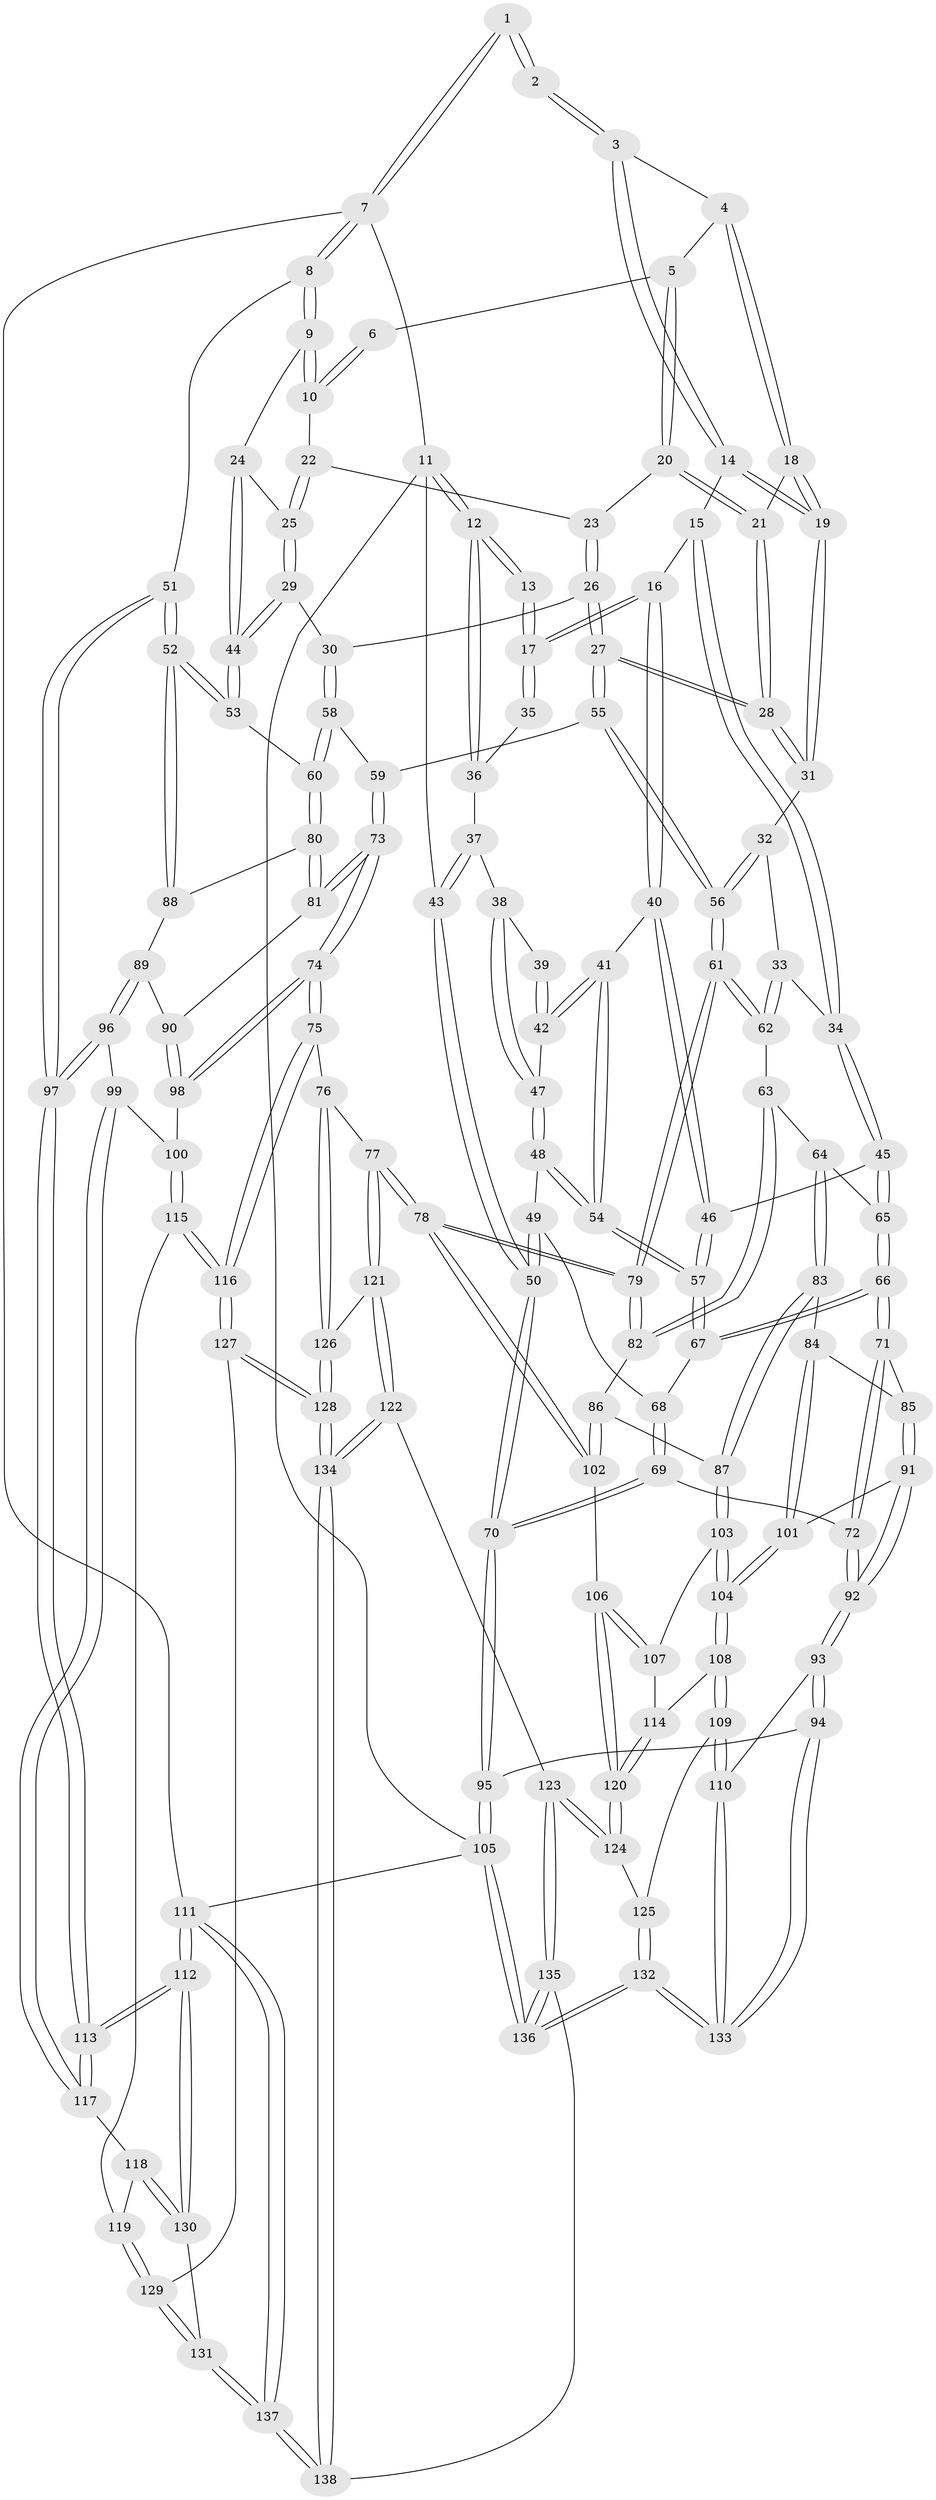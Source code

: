 // Generated by graph-tools (version 1.1) at 2025/11/02/27/25 16:11:57]
// undirected, 138 vertices, 342 edges
graph export_dot {
graph [start="1"]
  node [color=gray90,style=filled];
  1 [pos="+0.7754869534337039+0"];
  2 [pos="+0.3725923446868932+0"];
  3 [pos="+0.4221331211230933+0.0096707562347873"];
  4 [pos="+0.5396016871987934+0.1132238425117378"];
  5 [pos="+0.6159550071944213+0.1407896026727226"];
  6 [pos="+0.7742267640351196+0"];
  7 [pos="+1+0"];
  8 [pos="+1+0.13936982365066594"];
  9 [pos="+1+0.17570483599395842"];
  10 [pos="+0.8144999960632037+0.1077994379215869"];
  11 [pos="+0+0"];
  12 [pos="+0+0"];
  13 [pos="+0.34906531792710715+0"];
  14 [pos="+0.4069895999880288+0.18427174515811937"];
  15 [pos="+0.33127864482128755+0.23539195797297185"];
  16 [pos="+0.2208452832918154+0.22138100270901456"];
  17 [pos="+0.2079807587398736+0.20403772112957577"];
  18 [pos="+0.5260940577411757+0.21243481837358455"];
  19 [pos="+0.4637235710764741+0.25714570054725755"];
  20 [pos="+0.6351668400269309+0.16999292282105827"];
  21 [pos="+0.611386227495153+0.24028616079823206"];
  22 [pos="+0.7918618551382282+0.16223272719802787"];
  23 [pos="+0.7767053381699649+0.17776743616506283"];
  24 [pos="+0.9432014207534748+0.25613305619770554"];
  25 [pos="+0.911914356619728+0.26425546304413083"];
  26 [pos="+0.7572063431982026+0.2851860142440759"];
  27 [pos="+0.6314101438445313+0.3587636818993699"];
  28 [pos="+0.619617782685246+0.33851971721485524"];
  29 [pos="+0.8678098223561302+0.3293420488052874"];
  30 [pos="+0.8344038274989225+0.3430898260048673"];
  31 [pos="+0.46567935704405794+0.2685200730682674"];
  32 [pos="+0.44289944524791364+0.3071806887488362"];
  33 [pos="+0.3976369305150245+0.3541354854715898"];
  34 [pos="+0.3632816331844856+0.365156906546322"];
  35 [pos="+0.19565621727426408+0.20328496700374904"];
  36 [pos="+0.07722795045086778+0.13557628241357347"];
  37 [pos="+0.04749923871393257+0.26092200490047723"];
  38 [pos="+0.07020485573298542+0.27856930919772355"];
  39 [pos="+0.1751033068542648+0.217765923634133"];
  40 [pos="+0.22179724982399765+0.2698414151232714"];
  41 [pos="+0.1314967198878026+0.3357077796542534"];
  42 [pos="+0.12046013459067259+0.3288389223192629"];
  43 [pos="+0+0.22572350793801965"];
  44 [pos="+0.9625982498517004+0.3843966755392961"];
  45 [pos="+0.3496952528425988+0.37907076411028023"];
  46 [pos="+0.23640018262224227+0.3164775997467042"];
  47 [pos="+0.07628118501466981+0.31216475001422433"];
  48 [pos="+0.04655944863683001+0.3605101351409855"];
  49 [pos="+0+0.4064368605335665"];
  50 [pos="+0+0.4580867999912013"];
  51 [pos="+1+0.4195087389144393"];
  52 [pos="+1+0.42783705521063886"];
  53 [pos="+0.9898491507778983+0.41312991931828114"];
  54 [pos="+0.1702893632980316+0.42842873228765854"];
  55 [pos="+0.6260853362754357+0.397817430277309"];
  56 [pos="+0.5799855252939469+0.43902550101150006"];
  57 [pos="+0.17079414647097507+0.42907825992054605"];
  58 [pos="+0.8253871036559773+0.4344559572023206"];
  59 [pos="+0.7222258085200403+0.45696344823076407"];
  60 [pos="+0.8712726848087724+0.47344268148235485"];
  61 [pos="+0.5791153480567861+0.44001664327741347"];
  62 [pos="+0.5295290257362835+0.4440252038347256"];
  63 [pos="+0.44272893684004894+0.49065064954946214"];
  64 [pos="+0.34731109612239086+0.4640219211226587"];
  65 [pos="+0.3337245166882534+0.445489046854185"];
  66 [pos="+0.21181651005527988+0.47137549434589004"];
  67 [pos="+0.1715440266646722+0.43441851252761005"];
  68 [pos="+0.12513651271006485+0.45368954553623836"];
  69 [pos="+0.08004649681558933+0.5095436722640951"];
  70 [pos="+0+0.553567007257813"];
  71 [pos="+0.20778230323447613+0.5085259675681276"];
  72 [pos="+0.12241128888540871+0.5677796709877521"];
  73 [pos="+0.7454541378031754+0.6292989716209435"];
  74 [pos="+0.7446025390783704+0.6311857609594453"];
  75 [pos="+0.6842675830522892+0.6978797975077623"];
  76 [pos="+0.674650533236529+0.6975302903307868"];
  77 [pos="+0.6043684341747921+0.6854599201920102"];
  78 [pos="+0.5961001256768976+0.6806769612996494"];
  79 [pos="+0.5809852650365088+0.5601171062671902"];
  80 [pos="+0.8733878481761557+0.5025617544134543"];
  81 [pos="+0.849539893567684+0.5542404918061969"];
  82 [pos="+0.4472282470345506+0.5341195442962428"];
  83 [pos="+0.3420702812090661+0.5787260555027"];
  84 [pos="+0.24975389790493174+0.5802045855927275"];
  85 [pos="+0.22124876285490191+0.5434545768674955"];
  86 [pos="+0.4403604319466834+0.5893152770486275"];
  87 [pos="+0.36347878316159454+0.609520601484883"];
  88 [pos="+0.9564934652021444+0.5468618195989214"];
  89 [pos="+0.9572778037074524+0.5807741738663289"];
  90 [pos="+0.8860627633959788+0.588211478744426"];
  91 [pos="+0.15103782886275052+0.6351482674495916"];
  92 [pos="+0.10130681516844192+0.6499910096786821"];
  93 [pos="+0.03026428375728099+0.7256471006277072"];
  94 [pos="+0+0.7193597010988946"];
  95 [pos="+0+0.7049740874745141"];
  96 [pos="+0.9593331019244623+0.5859378461500255"];
  97 [pos="+1+0.6530979628919271"];
  98 [pos="+0.9234853983324391+0.6731020937189143"];
  99 [pos="+0.9336673328778377+0.6755872457554989"];
  100 [pos="+0.926156862499241+0.6749520370139613"];
  101 [pos="+0.2367997478951+0.6383789847441206"];
  102 [pos="+0.5947612522121818+0.6807434414350938"];
  103 [pos="+0.3566481851835482+0.6471810851668756"];
  104 [pos="+0.26244232751470414+0.6869865187589614"];
  105 [pos="+0+1"];
  106 [pos="+0.4710534286898574+0.7320890167119859"];
  107 [pos="+0.37739446657177944+0.680786129771241"];
  108 [pos="+0.23946287426585317+0.7541121707412439"];
  109 [pos="+0.21878716837322934+0.7801050470502748"];
  110 [pos="+0.14698240723381023+0.7950082581513771"];
  111 [pos="+1+1"];
  112 [pos="+1+1"];
  113 [pos="+1+0.7075913070477903"];
  114 [pos="+0.34409481800006303+0.7446197608012971"];
  115 [pos="+0.8435998469969496+0.7611499250763974"];
  116 [pos="+0.728998054003189+0.7501660446357024"];
  117 [pos="+0.988354617943443+0.7078419807240229"];
  118 [pos="+0.9183943974327371+0.8181577250987349"];
  119 [pos="+0.9057214079996511+0.8150223507648913"];
  120 [pos="+0.4074268811727776+0.8343351321286278"];
  121 [pos="+0.5478683334597562+0.8669823336828205"];
  122 [pos="+0.5219153408672621+0.8977591979788208"];
  123 [pos="+0.4277563515940358+0.8978373889516035"];
  124 [pos="+0.40278033646421135+0.8535138149514062"];
  125 [pos="+0.30351719296821883+0.8474613768371563"];
  126 [pos="+0.6290043184520832+0.8833143081507936"];
  127 [pos="+0.7538213062779321+0.8705731547051416"];
  128 [pos="+0.6786180853369177+0.9497498421006165"];
  129 [pos="+0.7995173420921147+0.8951170711756649"];
  130 [pos="+0.9427051994326573+0.852788849687606"];
  131 [pos="+0.8379517817269344+0.9414474405856849"];
  132 [pos="+0.18068571666422847+1"];
  133 [pos="+0.15887815944407616+1"];
  134 [pos="+0.6364214307542234+1"];
  135 [pos="+0.33103904472453094+1"];
  136 [pos="+0.18522742418115368+1"];
  137 [pos="+1+1"];
  138 [pos="+0.6415220595140392+1"];
  1 -- 2;
  1 -- 2;
  1 -- 7;
  1 -- 7;
  2 -- 3;
  2 -- 3;
  3 -- 4;
  3 -- 14;
  3 -- 14;
  4 -- 5;
  4 -- 18;
  4 -- 18;
  5 -- 6;
  5 -- 20;
  5 -- 20;
  6 -- 10;
  6 -- 10;
  7 -- 8;
  7 -- 8;
  7 -- 11;
  7 -- 111;
  8 -- 9;
  8 -- 9;
  8 -- 51;
  9 -- 10;
  9 -- 10;
  9 -- 24;
  10 -- 22;
  11 -- 12;
  11 -- 12;
  11 -- 43;
  11 -- 105;
  12 -- 13;
  12 -- 13;
  12 -- 36;
  12 -- 36;
  13 -- 17;
  13 -- 17;
  14 -- 15;
  14 -- 19;
  14 -- 19;
  15 -- 16;
  15 -- 34;
  15 -- 34;
  16 -- 17;
  16 -- 17;
  16 -- 40;
  16 -- 40;
  17 -- 35;
  17 -- 35;
  18 -- 19;
  18 -- 19;
  18 -- 21;
  19 -- 31;
  19 -- 31;
  20 -- 21;
  20 -- 21;
  20 -- 23;
  21 -- 28;
  21 -- 28;
  22 -- 23;
  22 -- 25;
  22 -- 25;
  23 -- 26;
  23 -- 26;
  24 -- 25;
  24 -- 44;
  24 -- 44;
  25 -- 29;
  25 -- 29;
  26 -- 27;
  26 -- 27;
  26 -- 30;
  27 -- 28;
  27 -- 28;
  27 -- 55;
  27 -- 55;
  28 -- 31;
  28 -- 31;
  29 -- 30;
  29 -- 44;
  29 -- 44;
  30 -- 58;
  30 -- 58;
  31 -- 32;
  32 -- 33;
  32 -- 56;
  32 -- 56;
  33 -- 34;
  33 -- 62;
  33 -- 62;
  34 -- 45;
  34 -- 45;
  35 -- 36;
  36 -- 37;
  37 -- 38;
  37 -- 43;
  37 -- 43;
  38 -- 39;
  38 -- 47;
  38 -- 47;
  39 -- 42;
  39 -- 42;
  40 -- 41;
  40 -- 46;
  40 -- 46;
  41 -- 42;
  41 -- 42;
  41 -- 54;
  41 -- 54;
  42 -- 47;
  43 -- 50;
  43 -- 50;
  44 -- 53;
  44 -- 53;
  45 -- 46;
  45 -- 65;
  45 -- 65;
  46 -- 57;
  46 -- 57;
  47 -- 48;
  47 -- 48;
  48 -- 49;
  48 -- 54;
  48 -- 54;
  49 -- 50;
  49 -- 50;
  49 -- 68;
  50 -- 70;
  50 -- 70;
  51 -- 52;
  51 -- 52;
  51 -- 97;
  51 -- 97;
  52 -- 53;
  52 -- 53;
  52 -- 88;
  52 -- 88;
  53 -- 60;
  54 -- 57;
  54 -- 57;
  55 -- 56;
  55 -- 56;
  55 -- 59;
  56 -- 61;
  56 -- 61;
  57 -- 67;
  57 -- 67;
  58 -- 59;
  58 -- 60;
  58 -- 60;
  59 -- 73;
  59 -- 73;
  60 -- 80;
  60 -- 80;
  61 -- 62;
  61 -- 62;
  61 -- 79;
  61 -- 79;
  62 -- 63;
  63 -- 64;
  63 -- 82;
  63 -- 82;
  64 -- 65;
  64 -- 83;
  64 -- 83;
  65 -- 66;
  65 -- 66;
  66 -- 67;
  66 -- 67;
  66 -- 71;
  66 -- 71;
  67 -- 68;
  68 -- 69;
  68 -- 69;
  69 -- 70;
  69 -- 70;
  69 -- 72;
  70 -- 95;
  70 -- 95;
  71 -- 72;
  71 -- 72;
  71 -- 85;
  72 -- 92;
  72 -- 92;
  73 -- 74;
  73 -- 74;
  73 -- 81;
  73 -- 81;
  74 -- 75;
  74 -- 75;
  74 -- 98;
  74 -- 98;
  75 -- 76;
  75 -- 116;
  75 -- 116;
  76 -- 77;
  76 -- 126;
  76 -- 126;
  77 -- 78;
  77 -- 78;
  77 -- 121;
  77 -- 121;
  78 -- 79;
  78 -- 79;
  78 -- 102;
  78 -- 102;
  79 -- 82;
  79 -- 82;
  80 -- 81;
  80 -- 81;
  80 -- 88;
  81 -- 90;
  82 -- 86;
  83 -- 84;
  83 -- 87;
  83 -- 87;
  84 -- 85;
  84 -- 101;
  84 -- 101;
  85 -- 91;
  85 -- 91;
  86 -- 87;
  86 -- 102;
  86 -- 102;
  87 -- 103;
  87 -- 103;
  88 -- 89;
  89 -- 90;
  89 -- 96;
  89 -- 96;
  90 -- 98;
  90 -- 98;
  91 -- 92;
  91 -- 92;
  91 -- 101;
  92 -- 93;
  92 -- 93;
  93 -- 94;
  93 -- 94;
  93 -- 110;
  94 -- 95;
  94 -- 133;
  94 -- 133;
  95 -- 105;
  95 -- 105;
  96 -- 97;
  96 -- 97;
  96 -- 99;
  97 -- 113;
  97 -- 113;
  98 -- 100;
  99 -- 100;
  99 -- 117;
  99 -- 117;
  100 -- 115;
  100 -- 115;
  101 -- 104;
  101 -- 104;
  102 -- 106;
  103 -- 104;
  103 -- 104;
  103 -- 107;
  104 -- 108;
  104 -- 108;
  105 -- 136;
  105 -- 136;
  105 -- 111;
  106 -- 107;
  106 -- 107;
  106 -- 120;
  106 -- 120;
  107 -- 114;
  108 -- 109;
  108 -- 109;
  108 -- 114;
  109 -- 110;
  109 -- 110;
  109 -- 125;
  110 -- 133;
  110 -- 133;
  111 -- 112;
  111 -- 112;
  111 -- 137;
  111 -- 137;
  112 -- 113;
  112 -- 113;
  112 -- 130;
  112 -- 130;
  113 -- 117;
  113 -- 117;
  114 -- 120;
  114 -- 120;
  115 -- 116;
  115 -- 116;
  115 -- 119;
  116 -- 127;
  116 -- 127;
  117 -- 118;
  118 -- 119;
  118 -- 130;
  118 -- 130;
  119 -- 129;
  119 -- 129;
  120 -- 124;
  120 -- 124;
  121 -- 122;
  121 -- 122;
  121 -- 126;
  122 -- 123;
  122 -- 134;
  122 -- 134;
  123 -- 124;
  123 -- 124;
  123 -- 135;
  123 -- 135;
  124 -- 125;
  125 -- 132;
  125 -- 132;
  126 -- 128;
  126 -- 128;
  127 -- 128;
  127 -- 128;
  127 -- 129;
  128 -- 134;
  128 -- 134;
  129 -- 131;
  129 -- 131;
  130 -- 131;
  131 -- 137;
  131 -- 137;
  132 -- 133;
  132 -- 133;
  132 -- 136;
  132 -- 136;
  134 -- 138;
  134 -- 138;
  135 -- 136;
  135 -- 136;
  135 -- 138;
  137 -- 138;
  137 -- 138;
}

